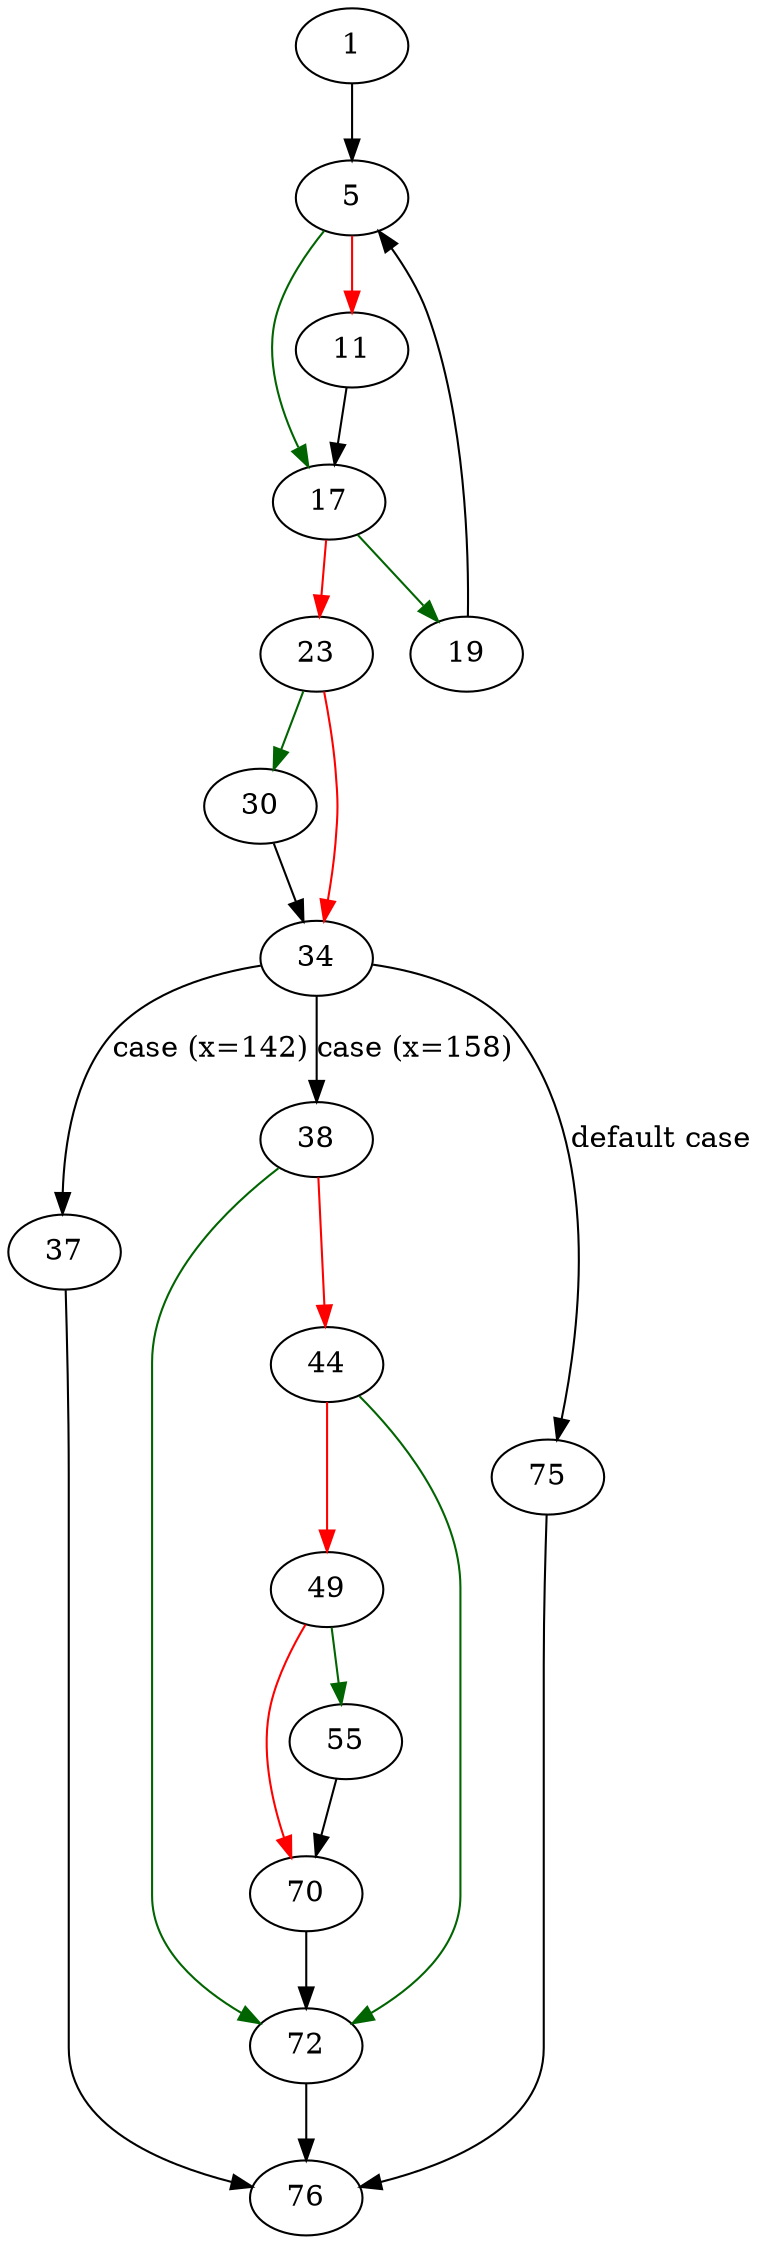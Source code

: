 strict digraph "sqlite3ExprCanBeNull" {
	// Node definitions.
	1 [entry=true];
	5;
	17;
	11;
	19;
	23;
	30;
	34;
	37;
	38;
	75;
	76;
	72;
	44;
	49;
	55;
	70;

	// Edge definitions.
	1 -> 5;
	5 -> 17 [
		color=darkgreen
		cond=true
	];
	5 -> 11 [
		color=red
		cond=false
	];
	17 -> 19 [
		color=darkgreen
		cond=true
	];
	17 -> 23 [
		color=red
		cond=false
	];
	11 -> 17;
	19 -> 5;
	23 -> 30 [
		color=darkgreen
		cond=true
	];
	23 -> 34 [
		color=red
		cond=false
	];
	30 -> 34;
	34 -> 37 [
		cond="case (x=142)"
		label="case (x=142)"
	];
	34 -> 38 [
		cond="case (x=158)"
		label="case (x=158)"
	];
	34 -> 75 [
		cond="default case"
		label="default case"
	];
	37 -> 76;
	38 -> 72 [
		color=darkgreen
		cond=true
	];
	38 -> 44 [
		color=red
		cond=false
	];
	75 -> 76;
	72 -> 76;
	44 -> 72 [
		color=darkgreen
		cond=true
	];
	44 -> 49 [
		color=red
		cond=false
	];
	49 -> 55 [
		color=darkgreen
		cond=true
	];
	49 -> 70 [
		color=red
		cond=false
	];
	55 -> 70;
	70 -> 72;
}